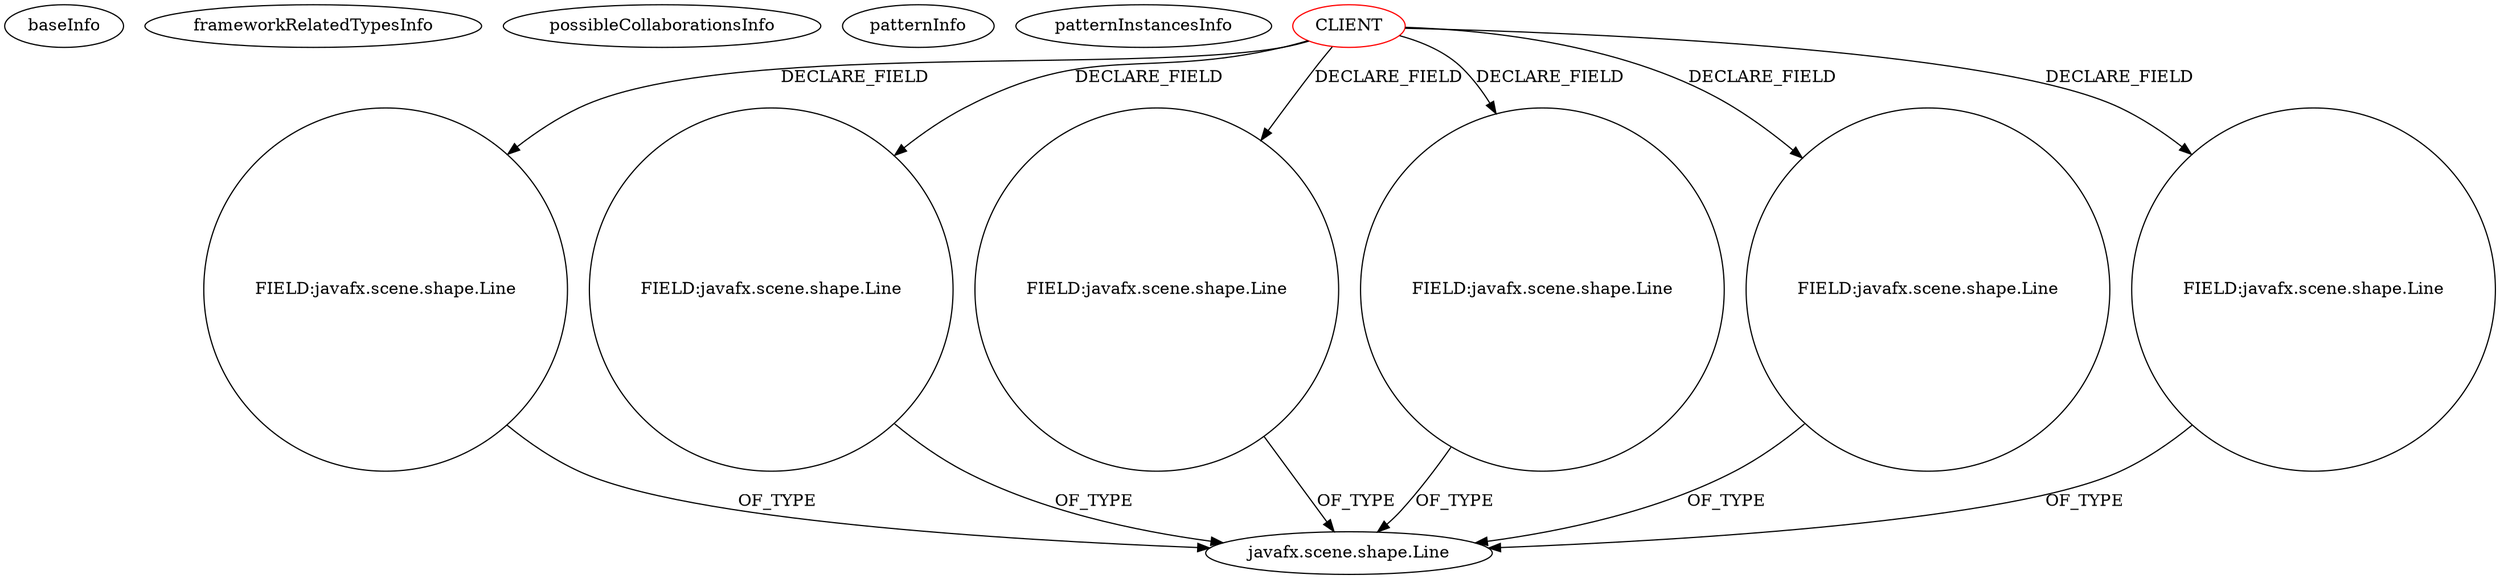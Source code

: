 digraph {
baseInfo[graphId=2076,category="pattern",isAnonymous=false,possibleRelation=false]
frameworkRelatedTypesInfo[]
possibleCollaborationsInfo[]
patternInfo[frequency=2.0,patternRootClient=0]
patternInstancesInfo[0="josesoler7-agendavital~/josesoler7-agendavital/agendavital-master/src/agendavital/vista/FXMLPrincipalController.java~FXMLPrincipalController~3387",1="m2rtt-Poomine~/m2rtt-Poomine/Poomine-master/src/application/Poomine.java~Poomine~3511"]
7[label="javafx.scene.shape.Line",vertexType="FRAMEWORK_CLASS_TYPE",isFrameworkType=false]
12[label="FIELD:javafx.scene.shape.Line",vertexType="FIELD_DECLARATION",isFrameworkType=false,shape=circle]
6[label="FIELD:javafx.scene.shape.Line",vertexType="FIELD_DECLARATION",isFrameworkType=false,shape=circle]
8[label="FIELD:javafx.scene.shape.Line",vertexType="FIELD_DECLARATION",isFrameworkType=false,shape=circle]
14[label="FIELD:javafx.scene.shape.Line",vertexType="FIELD_DECLARATION",isFrameworkType=false,shape=circle]
10[label="FIELD:javafx.scene.shape.Line",vertexType="FIELD_DECLARATION",isFrameworkType=false,shape=circle]
16[label="FIELD:javafx.scene.shape.Line",vertexType="FIELD_DECLARATION",isFrameworkType=false,shape=circle]
0[label="CLIENT",vertexType="ROOT_CLIENT_CLASS_DECLARATION",isFrameworkType=false,color=red]
14->7[label="OF_TYPE"]
0->6[label="DECLARE_FIELD"]
0->10[label="DECLARE_FIELD"]
16->7[label="OF_TYPE"]
6->7[label="OF_TYPE"]
0->16[label="DECLARE_FIELD"]
12->7[label="OF_TYPE"]
8->7[label="OF_TYPE"]
0->12[label="DECLARE_FIELD"]
0->14[label="DECLARE_FIELD"]
10->7[label="OF_TYPE"]
0->8[label="DECLARE_FIELD"]
}
